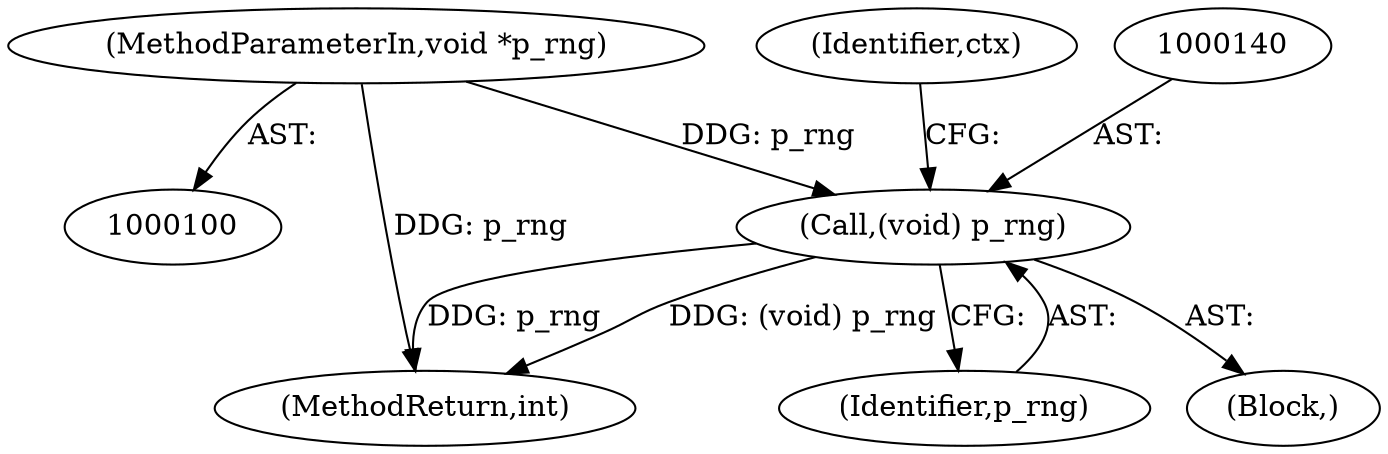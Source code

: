digraph "0_mbedtls_33f66ba6fd234114aa37f0209dac031bb2870a9b_3@pointer" {
"1000108" [label="(MethodParameterIn,void *p_rng)"];
"1000139" [label="(Call,(void) p_rng)"];
"1000110" [label="(Block,)"];
"1000146" [label="(Identifier,ctx)"];
"1000108" [label="(MethodParameterIn,void *p_rng)"];
"1000177" [label="(MethodReturn,int)"];
"1000139" [label="(Call,(void) p_rng)"];
"1000141" [label="(Identifier,p_rng)"];
"1000108" -> "1000100"  [label="AST: "];
"1000108" -> "1000177"  [label="DDG: p_rng"];
"1000108" -> "1000139"  [label="DDG: p_rng"];
"1000139" -> "1000110"  [label="AST: "];
"1000139" -> "1000141"  [label="CFG: "];
"1000140" -> "1000139"  [label="AST: "];
"1000141" -> "1000139"  [label="AST: "];
"1000146" -> "1000139"  [label="CFG: "];
"1000139" -> "1000177"  [label="DDG: p_rng"];
"1000139" -> "1000177"  [label="DDG: (void) p_rng"];
}
